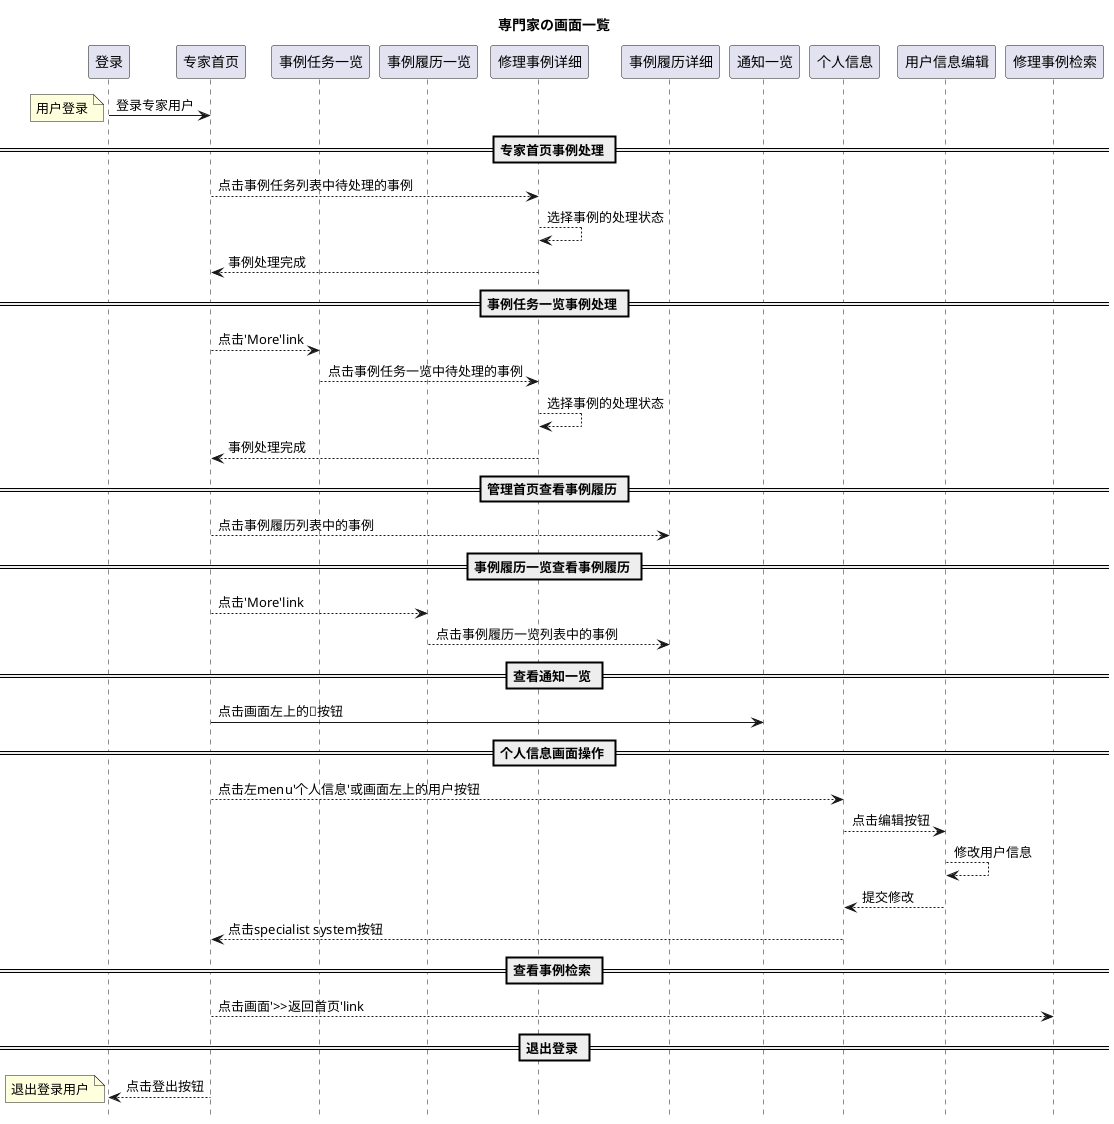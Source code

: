 @startuml
title 専門家の画面一覧
hide footbox

participant 登录 as login
participant 专家首页 as mng_home
participant 事例任务一览 as reparcase_list
participant 事例履历一览 as repaircase_history_list
participant 修理事例详细 as repaircase_detail
participant 事例履历详细 as repaircase_history
participant 通知一览 as notice_list
participant 个人信息 as my_profile
participant 用户信息编辑 as user_info_edit
participant 修理事例检索 as repaircase_search

login -> mng_home: 登录专家用户
note left: 用户登录

== 专家首页事例处理 ==

mng_home --> repaircase_detail: 点击事例任务列表中待处理的事例
repaircase_detail --> repaircase_detail: 选择事例的处理状态
repaircase_detail --> mng_home: 事例处理完成

== 事例任务一览事例处理 ==

mng_home --> reparcase_list: 点击'More'link
reparcase_list --> repaircase_detail: 点击事例任务一览中待处理的事例
repaircase_detail --> repaircase_detail: 选择事例的处理状态
repaircase_detail --> mng_home: 事例处理完成

== 管理首页查看事例履历 ==

mng_home --> repaircase_history: 点击事例履历列表中的事例

== 事例履历一览查看事例履历 ==

mng_home --> repaircase_history_list: 点击'More'link
repaircase_history_list --> repaircase_history: 点击事例履历一览列表中的事例

== 查看通知一览 ==

mng_home -> notice_list: 点击画面左上的🔔按钮

== 个人信息画面操作 ==

mng_home --> my_profile: 点击左menu'个人信息'或画面左上的用户按钮
my_profile --> user_info_edit: 点击编辑按钮
user_info_edit --> user_info_edit: 修改用户信息
user_info_edit --> my_profile: 提交修改
my_profile --> mng_home: 点击specialist system按钮


== 查看事例检索 ==

mng_home --> repaircase_search: 点击画面'>>返回首页'link

== 退出登录 ==

mng_home --> login: 点击登出按钮
note left: 退出登录用户

@enduml